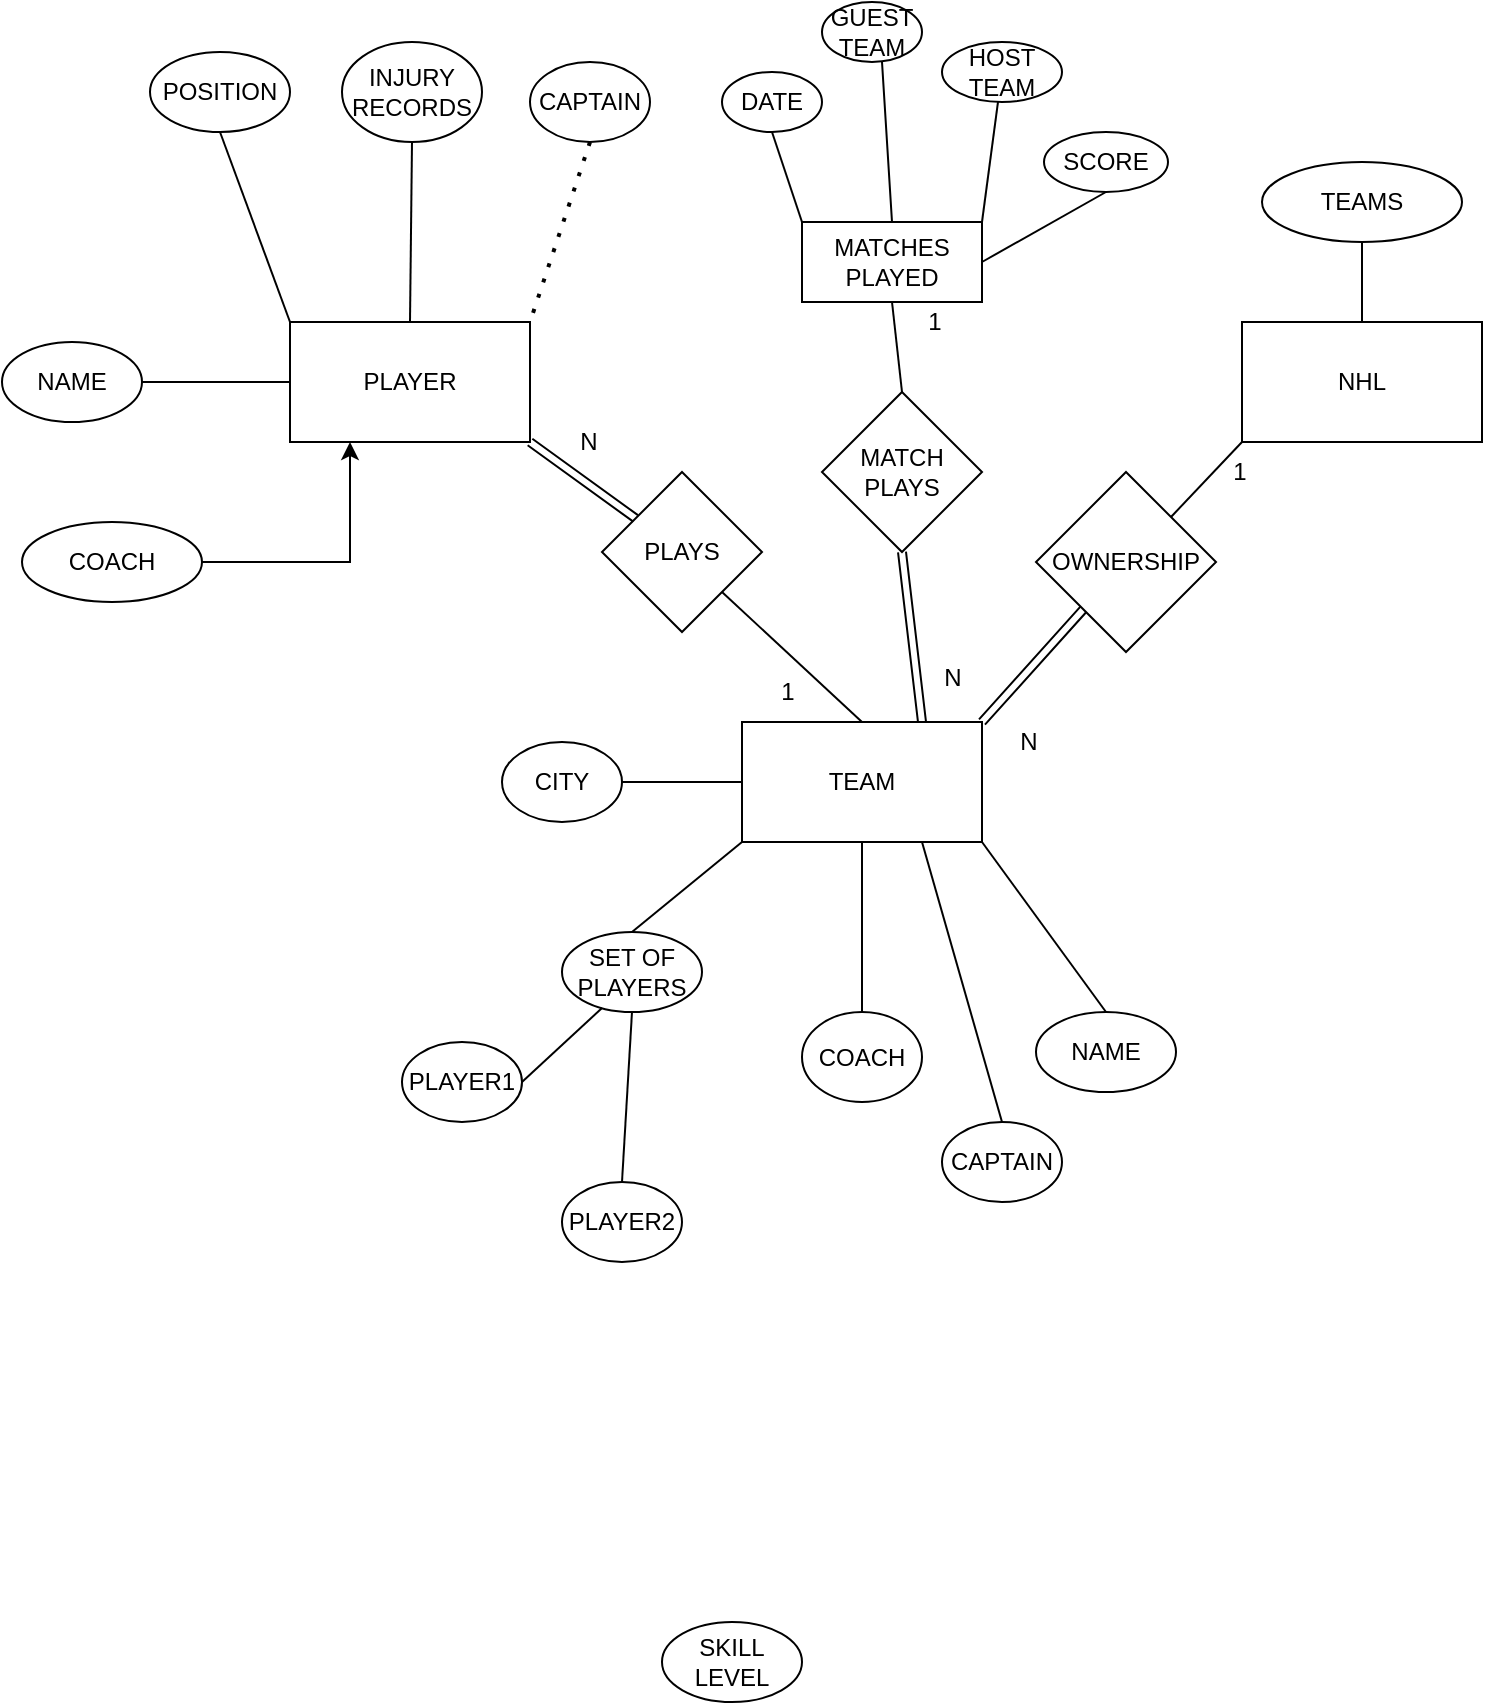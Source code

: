 <mxfile version="20.4.1" type="github">
  <diagram id="p27A1T7o6IP-pXBTxmKg" name="Page-1">
    <mxGraphModel dx="1018" dy="638" grid="1" gridSize="10" guides="1" tooltips="1" connect="1" arrows="1" fold="1" page="1" pageScale="1" pageWidth="827" pageHeight="1169" math="0" shadow="0">
      <root>
        <mxCell id="0" />
        <mxCell id="1" parent="0" />
        <mxCell id="8AE1FNMvlNXw74H_7bcK-1" value="&lt;span style=&quot;font-weight: normal;&quot;&gt;CAPTAIN&lt;/span&gt;" style="ellipse;whiteSpace=wrap;html=1;fontStyle=1" parent="1" vertex="1">
          <mxGeometry x="510" y="560" width="60" height="40" as="geometry" />
        </mxCell>
        <mxCell id="8AE1FNMvlNXw74H_7bcK-6" value="COACH" style="ellipse;whiteSpace=wrap;html=1;" parent="1" vertex="1">
          <mxGeometry x="440" y="505" width="60" height="45" as="geometry" />
        </mxCell>
        <mxCell id="8AE1FNMvlNXw74H_7bcK-7" value="NAME" style="ellipse;whiteSpace=wrap;html=1;" parent="1" vertex="1">
          <mxGeometry x="557" y="505" width="70" height="40" as="geometry" />
        </mxCell>
        <mxCell id="8AE1FNMvlNXw74H_7bcK-8" value="CITY" style="ellipse;whiteSpace=wrap;html=1;" parent="1" vertex="1">
          <mxGeometry x="290" y="370" width="60" height="40" as="geometry" />
        </mxCell>
        <mxCell id="8AE1FNMvlNXw74H_7bcK-9" value="TEAM" style="rounded=0;whiteSpace=wrap;html=1;" parent="1" vertex="1">
          <mxGeometry x="410" y="360" width="120" height="60" as="geometry" />
        </mxCell>
        <mxCell id="8AE1FNMvlNXw74H_7bcK-10" value="" style="endArrow=none;html=1;rounded=0;entryX=1;entryY=0.5;entryDx=0;entryDy=0;exitX=0;exitY=0.5;exitDx=0;exitDy=0;" parent="1" source="8AE1FNMvlNXw74H_7bcK-9" target="8AE1FNMvlNXw74H_7bcK-8" edge="1">
          <mxGeometry width="50" height="50" relative="1" as="geometry">
            <mxPoint x="660" y="570" as="sourcePoint" />
            <mxPoint x="380" y="420" as="targetPoint" />
          </mxGeometry>
        </mxCell>
        <mxCell id="8AE1FNMvlNXw74H_7bcK-11" value="" style="endArrow=none;html=1;rounded=0;entryX=0.5;entryY=1;entryDx=0;entryDy=0;" parent="1" source="8AE1FNMvlNXw74H_7bcK-6" target="8AE1FNMvlNXw74H_7bcK-9" edge="1">
          <mxGeometry width="50" height="50" relative="1" as="geometry">
            <mxPoint x="457" y="565" as="sourcePoint" />
            <mxPoint x="462" y="455" as="targetPoint" />
          </mxGeometry>
        </mxCell>
        <mxCell id="8AE1FNMvlNXw74H_7bcK-13" value="" style="endArrow=none;html=1;rounded=0;exitX=0.5;exitY=0;exitDx=0;exitDy=0;entryX=0.75;entryY=1;entryDx=0;entryDy=0;" parent="1" source="8AE1FNMvlNXw74H_7bcK-1" target="8AE1FNMvlNXw74H_7bcK-9" edge="1">
          <mxGeometry width="50" height="50" relative="1" as="geometry">
            <mxPoint x="757" y="795" as="sourcePoint" />
            <mxPoint x="492" y="435" as="targetPoint" />
          </mxGeometry>
        </mxCell>
        <mxCell id="8AE1FNMvlNXw74H_7bcK-14" value="" style="endArrow=none;html=1;rounded=0;entryX=0.5;entryY=0;entryDx=0;entryDy=0;exitX=1;exitY=1;exitDx=0;exitDy=0;" parent="1" source="8AE1FNMvlNXw74H_7bcK-9" target="8AE1FNMvlNXw74H_7bcK-7" edge="1">
          <mxGeometry width="50" height="50" relative="1" as="geometry">
            <mxPoint x="597" y="585" as="sourcePoint" />
            <mxPoint x="807" y="745" as="targetPoint" />
          </mxGeometry>
        </mxCell>
        <mxCell id="8AE1FNMvlNXw74H_7bcK-17" value="PLAYER" style="rounded=0;whiteSpace=wrap;html=1;" parent="1" vertex="1">
          <mxGeometry x="184" y="160" width="120" height="60" as="geometry" />
        </mxCell>
        <mxCell id="8AE1FNMvlNXw74H_7bcK-23" value="INJURY RECORDS" style="ellipse;whiteSpace=wrap;html=1;" parent="1" vertex="1">
          <mxGeometry x="210" y="20" width="70" height="50" as="geometry" />
        </mxCell>
        <mxCell id="8AE1FNMvlNXw74H_7bcK-24" value="SKILL LEVEL" style="ellipse;whiteSpace=wrap;html=1;" parent="1" vertex="1">
          <mxGeometry x="370" y="810" width="70" height="40" as="geometry" />
        </mxCell>
        <mxCell id="8AE1FNMvlNXw74H_7bcK-25" value="POSITION" style="ellipse;whiteSpace=wrap;html=1;" parent="1" vertex="1">
          <mxGeometry x="114" y="25" width="70" height="40" as="geometry" />
        </mxCell>
        <mxCell id="8AE1FNMvlNXw74H_7bcK-26" value="NAME" style="ellipse;whiteSpace=wrap;html=1;" parent="1" vertex="1">
          <mxGeometry x="40" y="170" width="70" height="40" as="geometry" />
        </mxCell>
        <mxCell id="8AE1FNMvlNXw74H_7bcK-34" value="" style="endArrow=none;html=1;rounded=0;entryX=0;entryY=0;entryDx=0;entryDy=0;exitX=0.5;exitY=1;exitDx=0;exitDy=0;" parent="1" source="8AE1FNMvlNXw74H_7bcK-25" target="8AE1FNMvlNXw74H_7bcK-17" edge="1">
          <mxGeometry width="50" height="50" relative="1" as="geometry">
            <mxPoint x="190" y="180" as="sourcePoint" />
            <mxPoint x="240" y="130" as="targetPoint" />
          </mxGeometry>
        </mxCell>
        <mxCell id="8AE1FNMvlNXw74H_7bcK-35" value="" style="endArrow=none;html=1;rounded=0;exitX=0;exitY=0.5;exitDx=0;exitDy=0;entryX=1;entryY=0.5;entryDx=0;entryDy=0;" parent="1" source="8AE1FNMvlNXw74H_7bcK-17" target="8AE1FNMvlNXw74H_7bcK-26" edge="1">
          <mxGeometry width="50" height="50" relative="1" as="geometry">
            <mxPoint x="190" y="180" as="sourcePoint" />
            <mxPoint x="240" y="130" as="targetPoint" />
          </mxGeometry>
        </mxCell>
        <mxCell id="8AE1FNMvlNXw74H_7bcK-36" value="CAPTAIN" style="ellipse;whiteSpace=wrap;html=1;" parent="1" vertex="1">
          <mxGeometry x="304" y="30" width="60" height="40" as="geometry" />
        </mxCell>
        <mxCell id="8AE1FNMvlNXw74H_7bcK-38" value="" style="endArrow=none;dashed=1;html=1;dashPattern=1 3;strokeWidth=2;rounded=0;exitX=0.5;exitY=1;exitDx=0;exitDy=0;entryX=1;entryY=0;entryDx=0;entryDy=0;" parent="1" source="8AE1FNMvlNXw74H_7bcK-36" target="8AE1FNMvlNXw74H_7bcK-17" edge="1">
          <mxGeometry width="50" height="50" relative="1" as="geometry">
            <mxPoint x="190" y="180" as="sourcePoint" />
            <mxPoint x="240" y="130" as="targetPoint" />
          </mxGeometry>
        </mxCell>
        <mxCell id="8AE1FNMvlNXw74H_7bcK-39" value="SET OF PLAYERS" style="ellipse;whiteSpace=wrap;html=1;" parent="1" vertex="1">
          <mxGeometry x="320" y="465" width="70" height="40" as="geometry" />
        </mxCell>
        <mxCell id="8AE1FNMvlNXw74H_7bcK-40" value="" style="endArrow=none;html=1;rounded=0;exitX=0.5;exitY=0;exitDx=0;exitDy=0;entryX=0;entryY=1;entryDx=0;entryDy=0;" parent="1" source="8AE1FNMvlNXw74H_7bcK-39" target="8AE1FNMvlNXw74H_7bcK-9" edge="1">
          <mxGeometry width="50" height="50" relative="1" as="geometry">
            <mxPoint x="660" y="570" as="sourcePoint" />
            <mxPoint x="710" y="520" as="targetPoint" />
          </mxGeometry>
        </mxCell>
        <mxCell id="8AE1FNMvlNXw74H_7bcK-45" value="PLAYER2" style="ellipse;whiteSpace=wrap;html=1;" parent="1" vertex="1">
          <mxGeometry x="320" y="590" width="60" height="40" as="geometry" />
        </mxCell>
        <mxCell id="8AE1FNMvlNXw74H_7bcK-46" value="PLAYER1" style="ellipse;whiteSpace=wrap;html=1;" parent="1" vertex="1">
          <mxGeometry x="240" y="520" width="60" height="40" as="geometry" />
        </mxCell>
        <mxCell id="8AE1FNMvlNXw74H_7bcK-47" value="" style="endArrow=none;html=1;rounded=0;exitX=1;exitY=0.5;exitDx=0;exitDy=0;entryX=0.286;entryY=0.95;entryDx=0;entryDy=0;entryPerimeter=0;" parent="1" source="8AE1FNMvlNXw74H_7bcK-46" target="8AE1FNMvlNXw74H_7bcK-39" edge="1">
          <mxGeometry width="50" height="50" relative="1" as="geometry">
            <mxPoint x="310" y="540" as="sourcePoint" />
            <mxPoint x="360" y="530" as="targetPoint" />
          </mxGeometry>
        </mxCell>
        <mxCell id="8AE1FNMvlNXw74H_7bcK-51" value="" style="endArrow=none;html=1;rounded=0;entryX=0.5;entryY=1;entryDx=0;entryDy=0;exitX=0.5;exitY=0;exitDx=0;exitDy=0;" parent="1" source="8AE1FNMvlNXw74H_7bcK-45" target="8AE1FNMvlNXw74H_7bcK-39" edge="1">
          <mxGeometry width="50" height="50" relative="1" as="geometry">
            <mxPoint x="600" y="560" as="sourcePoint" />
            <mxPoint x="650" y="510" as="targetPoint" />
            <Array as="points" />
          </mxGeometry>
        </mxCell>
        <mxCell id="8AE1FNMvlNXw74H_7bcK-69" value="NHL" style="rounded=0;whiteSpace=wrap;html=1;" parent="1" vertex="1">
          <mxGeometry x="660" y="160" width="120" height="60" as="geometry" />
        </mxCell>
        <mxCell id="8AE1FNMvlNXw74H_7bcK-71" value="TEAMS" style="ellipse;whiteSpace=wrap;html=1;" parent="1" vertex="1">
          <mxGeometry x="670" y="80" width="100" height="40" as="geometry" />
        </mxCell>
        <mxCell id="8AE1FNMvlNXw74H_7bcK-72" value="" style="endArrow=none;html=1;rounded=0;entryX=0.5;entryY=1;entryDx=0;entryDy=0;exitX=0.5;exitY=0;exitDx=0;exitDy=0;" parent="1" source="8AE1FNMvlNXw74H_7bcK-69" target="8AE1FNMvlNXw74H_7bcK-71" edge="1">
          <mxGeometry width="50" height="50" relative="1" as="geometry">
            <mxPoint x="700" y="170" as="sourcePoint" />
            <mxPoint x="750" y="120" as="targetPoint" />
          </mxGeometry>
        </mxCell>
        <mxCell id="8AE1FNMvlNXw74H_7bcK-81" value="" style="endArrow=none;html=1;rounded=0;entryX=0.5;entryY=0;entryDx=0;entryDy=0;exitX=0.5;exitY=1;exitDx=0;exitDy=0;" parent="1" source="8AE1FNMvlNXw74H_7bcK-23" target="8AE1FNMvlNXw74H_7bcK-17" edge="1">
          <mxGeometry width="50" height="50" relative="1" as="geometry">
            <mxPoint x="280" y="260" as="sourcePoint" />
            <mxPoint x="330" y="210" as="targetPoint" />
          </mxGeometry>
        </mxCell>
        <mxCell id="BJohI8UjIZL6Eyb4sfB--1" style="edgeStyle=orthogonalEdgeStyle;rounded=0;orthogonalLoop=1;jettySize=auto;html=1;entryX=0.25;entryY=1;entryDx=0;entryDy=0;" edge="1" parent="1" source="8AE1FNMvlNXw74H_7bcK-82" target="8AE1FNMvlNXw74H_7bcK-17">
          <mxGeometry relative="1" as="geometry" />
        </mxCell>
        <mxCell id="8AE1FNMvlNXw74H_7bcK-82" value="COACH" style="ellipse;whiteSpace=wrap;html=1;" parent="1" vertex="1">
          <mxGeometry x="50" y="260" width="90" height="40" as="geometry" />
        </mxCell>
        <mxCell id="8AE1FNMvlNXw74H_7bcK-83" value="OWNERSHIP" style="rhombus;whiteSpace=wrap;html=1;" parent="1" vertex="1">
          <mxGeometry x="557" y="235" width="90" height="90" as="geometry" />
        </mxCell>
        <mxCell id="8AE1FNMvlNXw74H_7bcK-84" value="" style="endArrow=none;html=1;rounded=0;exitX=1;exitY=0;exitDx=0;exitDy=0;entryX=0;entryY=1;entryDx=0;entryDy=0;" parent="1" source="8AE1FNMvlNXw74H_7bcK-83" target="8AE1FNMvlNXw74H_7bcK-69" edge="1">
          <mxGeometry width="50" height="50" relative="1" as="geometry">
            <mxPoint x="390" y="320" as="sourcePoint" />
            <mxPoint x="440" y="270" as="targetPoint" />
          </mxGeometry>
        </mxCell>
        <mxCell id="8AE1FNMvlNXw74H_7bcK-85" value="" style="shape=link;html=1;rounded=0;exitX=1;exitY=0;exitDx=0;exitDy=0;" parent="1" source="8AE1FNMvlNXw74H_7bcK-9" target="8AE1FNMvlNXw74H_7bcK-83" edge="1">
          <mxGeometry width="100" relative="1" as="geometry">
            <mxPoint x="470" y="260" as="sourcePoint" />
            <mxPoint x="470" y="260" as="targetPoint" />
          </mxGeometry>
        </mxCell>
        <mxCell id="8AE1FNMvlNXw74H_7bcK-86" value="1" style="text;html=1;strokeColor=none;fillColor=none;align=center;verticalAlign=middle;whiteSpace=wrap;rounded=0;" parent="1" vertex="1">
          <mxGeometry x="640" y="220" width="38" height="30" as="geometry" />
        </mxCell>
        <mxCell id="8AE1FNMvlNXw74H_7bcK-91" value="N" style="text;html=1;strokeColor=none;fillColor=none;align=center;verticalAlign=middle;whiteSpace=wrap;rounded=0;" parent="1" vertex="1">
          <mxGeometry x="537" y="360" width="33" height="20" as="geometry" />
        </mxCell>
        <mxCell id="8AE1FNMvlNXw74H_7bcK-94" value="PLAYS" style="rhombus;whiteSpace=wrap;html=1;" parent="1" vertex="1">
          <mxGeometry x="340" y="235" width="80" height="80" as="geometry" />
        </mxCell>
        <mxCell id="8AE1FNMvlNXw74H_7bcK-95" value="" style="endArrow=none;html=1;rounded=0;exitX=0.5;exitY=0;exitDx=0;exitDy=0;entryX=1;entryY=1;entryDx=0;entryDy=0;" parent="1" source="8AE1FNMvlNXw74H_7bcK-9" target="8AE1FNMvlNXw74H_7bcK-94" edge="1">
          <mxGeometry width="50" height="50" relative="1" as="geometry">
            <mxPoint x="440" y="330" as="sourcePoint" />
            <mxPoint x="490" y="280" as="targetPoint" />
          </mxGeometry>
        </mxCell>
        <mxCell id="8AE1FNMvlNXw74H_7bcK-96" value="" style="shape=link;html=1;rounded=0;exitX=1;exitY=1;exitDx=0;exitDy=0;" parent="1" source="8AE1FNMvlNXw74H_7bcK-17" target="8AE1FNMvlNXw74H_7bcK-94" edge="1">
          <mxGeometry width="100" relative="1" as="geometry">
            <mxPoint x="330" y="200" as="sourcePoint" />
            <mxPoint x="430" y="200" as="targetPoint" />
          </mxGeometry>
        </mxCell>
        <mxCell id="8AE1FNMvlNXw74H_7bcK-97" value="N" style="text;html=1;strokeColor=none;fillColor=none;align=center;verticalAlign=middle;whiteSpace=wrap;rounded=0;" parent="1" vertex="1">
          <mxGeometry x="317" y="210" width="33" height="20" as="geometry" />
        </mxCell>
        <mxCell id="8AE1FNMvlNXw74H_7bcK-98" value="1" style="text;html=1;strokeColor=none;fillColor=none;align=center;verticalAlign=middle;whiteSpace=wrap;rounded=0;" parent="1" vertex="1">
          <mxGeometry x="414" y="330" width="38" height="30" as="geometry" />
        </mxCell>
        <mxCell id="8AE1FNMvlNXw74H_7bcK-100" value="MATCHES PLAYED" style="rounded=0;whiteSpace=wrap;html=1;" parent="1" vertex="1">
          <mxGeometry x="440" y="110" width="90" height="40" as="geometry" />
        </mxCell>
        <mxCell id="8AE1FNMvlNXw74H_7bcK-101" value="" style="endArrow=none;html=1;rounded=0;entryX=0;entryY=0;entryDx=0;entryDy=0;exitX=0.5;exitY=1;exitDx=0;exitDy=0;" parent="1" source="8AE1FNMvlNXw74H_7bcK-108" target="8AE1FNMvlNXw74H_7bcK-100" edge="1">
          <mxGeometry width="50" height="50" relative="1" as="geometry">
            <mxPoint x="440" y="70" as="sourcePoint" />
            <mxPoint x="490" y="290" as="targetPoint" />
          </mxGeometry>
        </mxCell>
        <mxCell id="8AE1FNMvlNXw74H_7bcK-104" value="" style="endArrow=none;html=1;rounded=0;exitX=0.5;exitY=0;exitDx=0;exitDy=0;" parent="1" source="8AE1FNMvlNXw74H_7bcK-100" edge="1">
          <mxGeometry width="50" height="50" relative="1" as="geometry">
            <mxPoint x="450" y="80" as="sourcePoint" />
            <mxPoint x="480" y="30" as="targetPoint" />
          </mxGeometry>
        </mxCell>
        <mxCell id="8AE1FNMvlNXw74H_7bcK-105" value="" style="endArrow=none;html=1;rounded=0;exitX=1;exitY=0;exitDx=0;exitDy=0;" parent="1" source="8AE1FNMvlNXw74H_7bcK-100" target="8AE1FNMvlNXw74H_7bcK-106" edge="1">
          <mxGeometry width="50" height="50" relative="1" as="geometry">
            <mxPoint x="495" y="120" as="sourcePoint" />
            <mxPoint x="570" y="60" as="targetPoint" />
          </mxGeometry>
        </mxCell>
        <mxCell id="8AE1FNMvlNXw74H_7bcK-106" value="HOST TEAM" style="ellipse;whiteSpace=wrap;html=1;" parent="1" vertex="1">
          <mxGeometry x="510" y="20" width="60" height="30" as="geometry" />
        </mxCell>
        <mxCell id="8AE1FNMvlNXw74H_7bcK-107" value="GUEST TEAM" style="ellipse;whiteSpace=wrap;html=1;" parent="1" vertex="1">
          <mxGeometry x="450" width="50" height="30" as="geometry" />
        </mxCell>
        <mxCell id="8AE1FNMvlNXw74H_7bcK-108" value="DATE" style="ellipse;whiteSpace=wrap;html=1;" parent="1" vertex="1">
          <mxGeometry x="400" y="35" width="50" height="30" as="geometry" />
        </mxCell>
        <mxCell id="8AE1FNMvlNXw74H_7bcK-109" value="SCORE" style="ellipse;whiteSpace=wrap;html=1;" parent="1" vertex="1">
          <mxGeometry x="561" y="65" width="62" height="30" as="geometry" />
        </mxCell>
        <mxCell id="8AE1FNMvlNXw74H_7bcK-110" value="" style="endArrow=none;html=1;rounded=0;entryX=1;entryY=0.5;entryDx=0;entryDy=0;exitX=0.5;exitY=1;exitDx=0;exitDy=0;" parent="1" source="8AE1FNMvlNXw74H_7bcK-109" target="8AE1FNMvlNXw74H_7bcK-100" edge="1">
          <mxGeometry width="50" height="50" relative="1" as="geometry">
            <mxPoint x="440" y="340" as="sourcePoint" />
            <mxPoint x="490" y="290" as="targetPoint" />
          </mxGeometry>
        </mxCell>
        <mxCell id="8AE1FNMvlNXw74H_7bcK-111" value="MATCH PLAYS" style="rhombus;whiteSpace=wrap;html=1;" parent="1" vertex="1">
          <mxGeometry x="450" y="195" width="80" height="80" as="geometry" />
        </mxCell>
        <mxCell id="8AE1FNMvlNXw74H_7bcK-112" value="" style="endArrow=none;html=1;rounded=0;entryX=0.5;entryY=0;entryDx=0;entryDy=0;exitX=0.5;exitY=1;exitDx=0;exitDy=0;" parent="1" source="8AE1FNMvlNXw74H_7bcK-100" target="8AE1FNMvlNXw74H_7bcK-111" edge="1">
          <mxGeometry width="50" height="50" relative="1" as="geometry">
            <mxPoint x="440" y="350" as="sourcePoint" />
            <mxPoint x="490" y="300" as="targetPoint" />
          </mxGeometry>
        </mxCell>
        <mxCell id="8AE1FNMvlNXw74H_7bcK-113" value="1" style="text;html=1;strokeColor=none;fillColor=none;align=center;verticalAlign=middle;whiteSpace=wrap;rounded=0;" parent="1" vertex="1">
          <mxGeometry x="490" y="150" width="33" height="20" as="geometry" />
        </mxCell>
        <mxCell id="8AE1FNMvlNXw74H_7bcK-114" value="" style="shape=link;html=1;rounded=0;exitX=0.5;exitY=1;exitDx=0;exitDy=0;entryX=0.75;entryY=0;entryDx=0;entryDy=0;" parent="1" source="8AE1FNMvlNXw74H_7bcK-111" target="8AE1FNMvlNXw74H_7bcK-9" edge="1">
          <mxGeometry width="100" relative="1" as="geometry">
            <mxPoint x="450" y="310" as="sourcePoint" />
            <mxPoint x="550" y="310" as="targetPoint" />
          </mxGeometry>
        </mxCell>
        <mxCell id="8AE1FNMvlNXw74H_7bcK-115" value="N" style="text;html=1;strokeColor=none;fillColor=none;align=center;verticalAlign=middle;whiteSpace=wrap;rounded=0;" parent="1" vertex="1">
          <mxGeometry x="501" y="330" width="29" height="15" as="geometry" />
        </mxCell>
      </root>
    </mxGraphModel>
  </diagram>
</mxfile>
